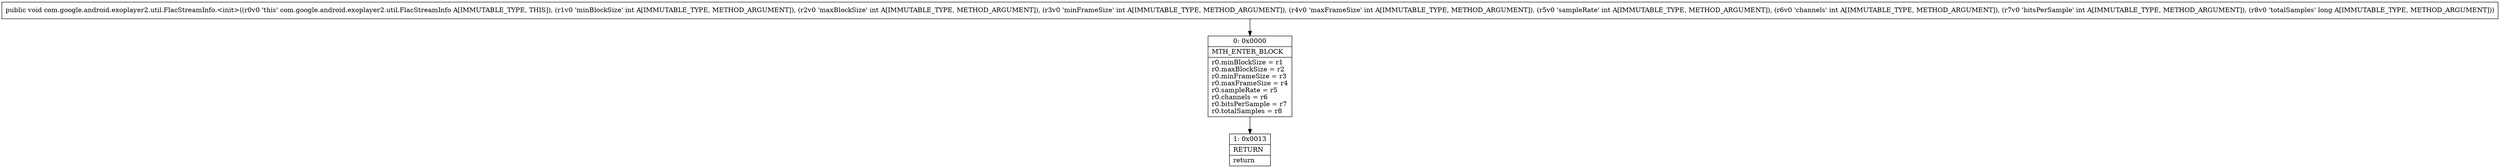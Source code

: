 digraph "CFG forcom.google.android.exoplayer2.util.FlacStreamInfo.\<init\>(IIIIIIIJ)V" {
Node_0 [shape=record,label="{0\:\ 0x0000|MTH_ENTER_BLOCK\l|r0.minBlockSize = r1\lr0.maxBlockSize = r2\lr0.minFrameSize = r3\lr0.maxFrameSize = r4\lr0.sampleRate = r5\lr0.channels = r6\lr0.bitsPerSample = r7\lr0.totalSamples = r8\l}"];
Node_1 [shape=record,label="{1\:\ 0x0013|RETURN\l|return\l}"];
MethodNode[shape=record,label="{public void com.google.android.exoplayer2.util.FlacStreamInfo.\<init\>((r0v0 'this' com.google.android.exoplayer2.util.FlacStreamInfo A[IMMUTABLE_TYPE, THIS]), (r1v0 'minBlockSize' int A[IMMUTABLE_TYPE, METHOD_ARGUMENT]), (r2v0 'maxBlockSize' int A[IMMUTABLE_TYPE, METHOD_ARGUMENT]), (r3v0 'minFrameSize' int A[IMMUTABLE_TYPE, METHOD_ARGUMENT]), (r4v0 'maxFrameSize' int A[IMMUTABLE_TYPE, METHOD_ARGUMENT]), (r5v0 'sampleRate' int A[IMMUTABLE_TYPE, METHOD_ARGUMENT]), (r6v0 'channels' int A[IMMUTABLE_TYPE, METHOD_ARGUMENT]), (r7v0 'bitsPerSample' int A[IMMUTABLE_TYPE, METHOD_ARGUMENT]), (r8v0 'totalSamples' long A[IMMUTABLE_TYPE, METHOD_ARGUMENT])) }"];
MethodNode -> Node_0;
Node_0 -> Node_1;
}


